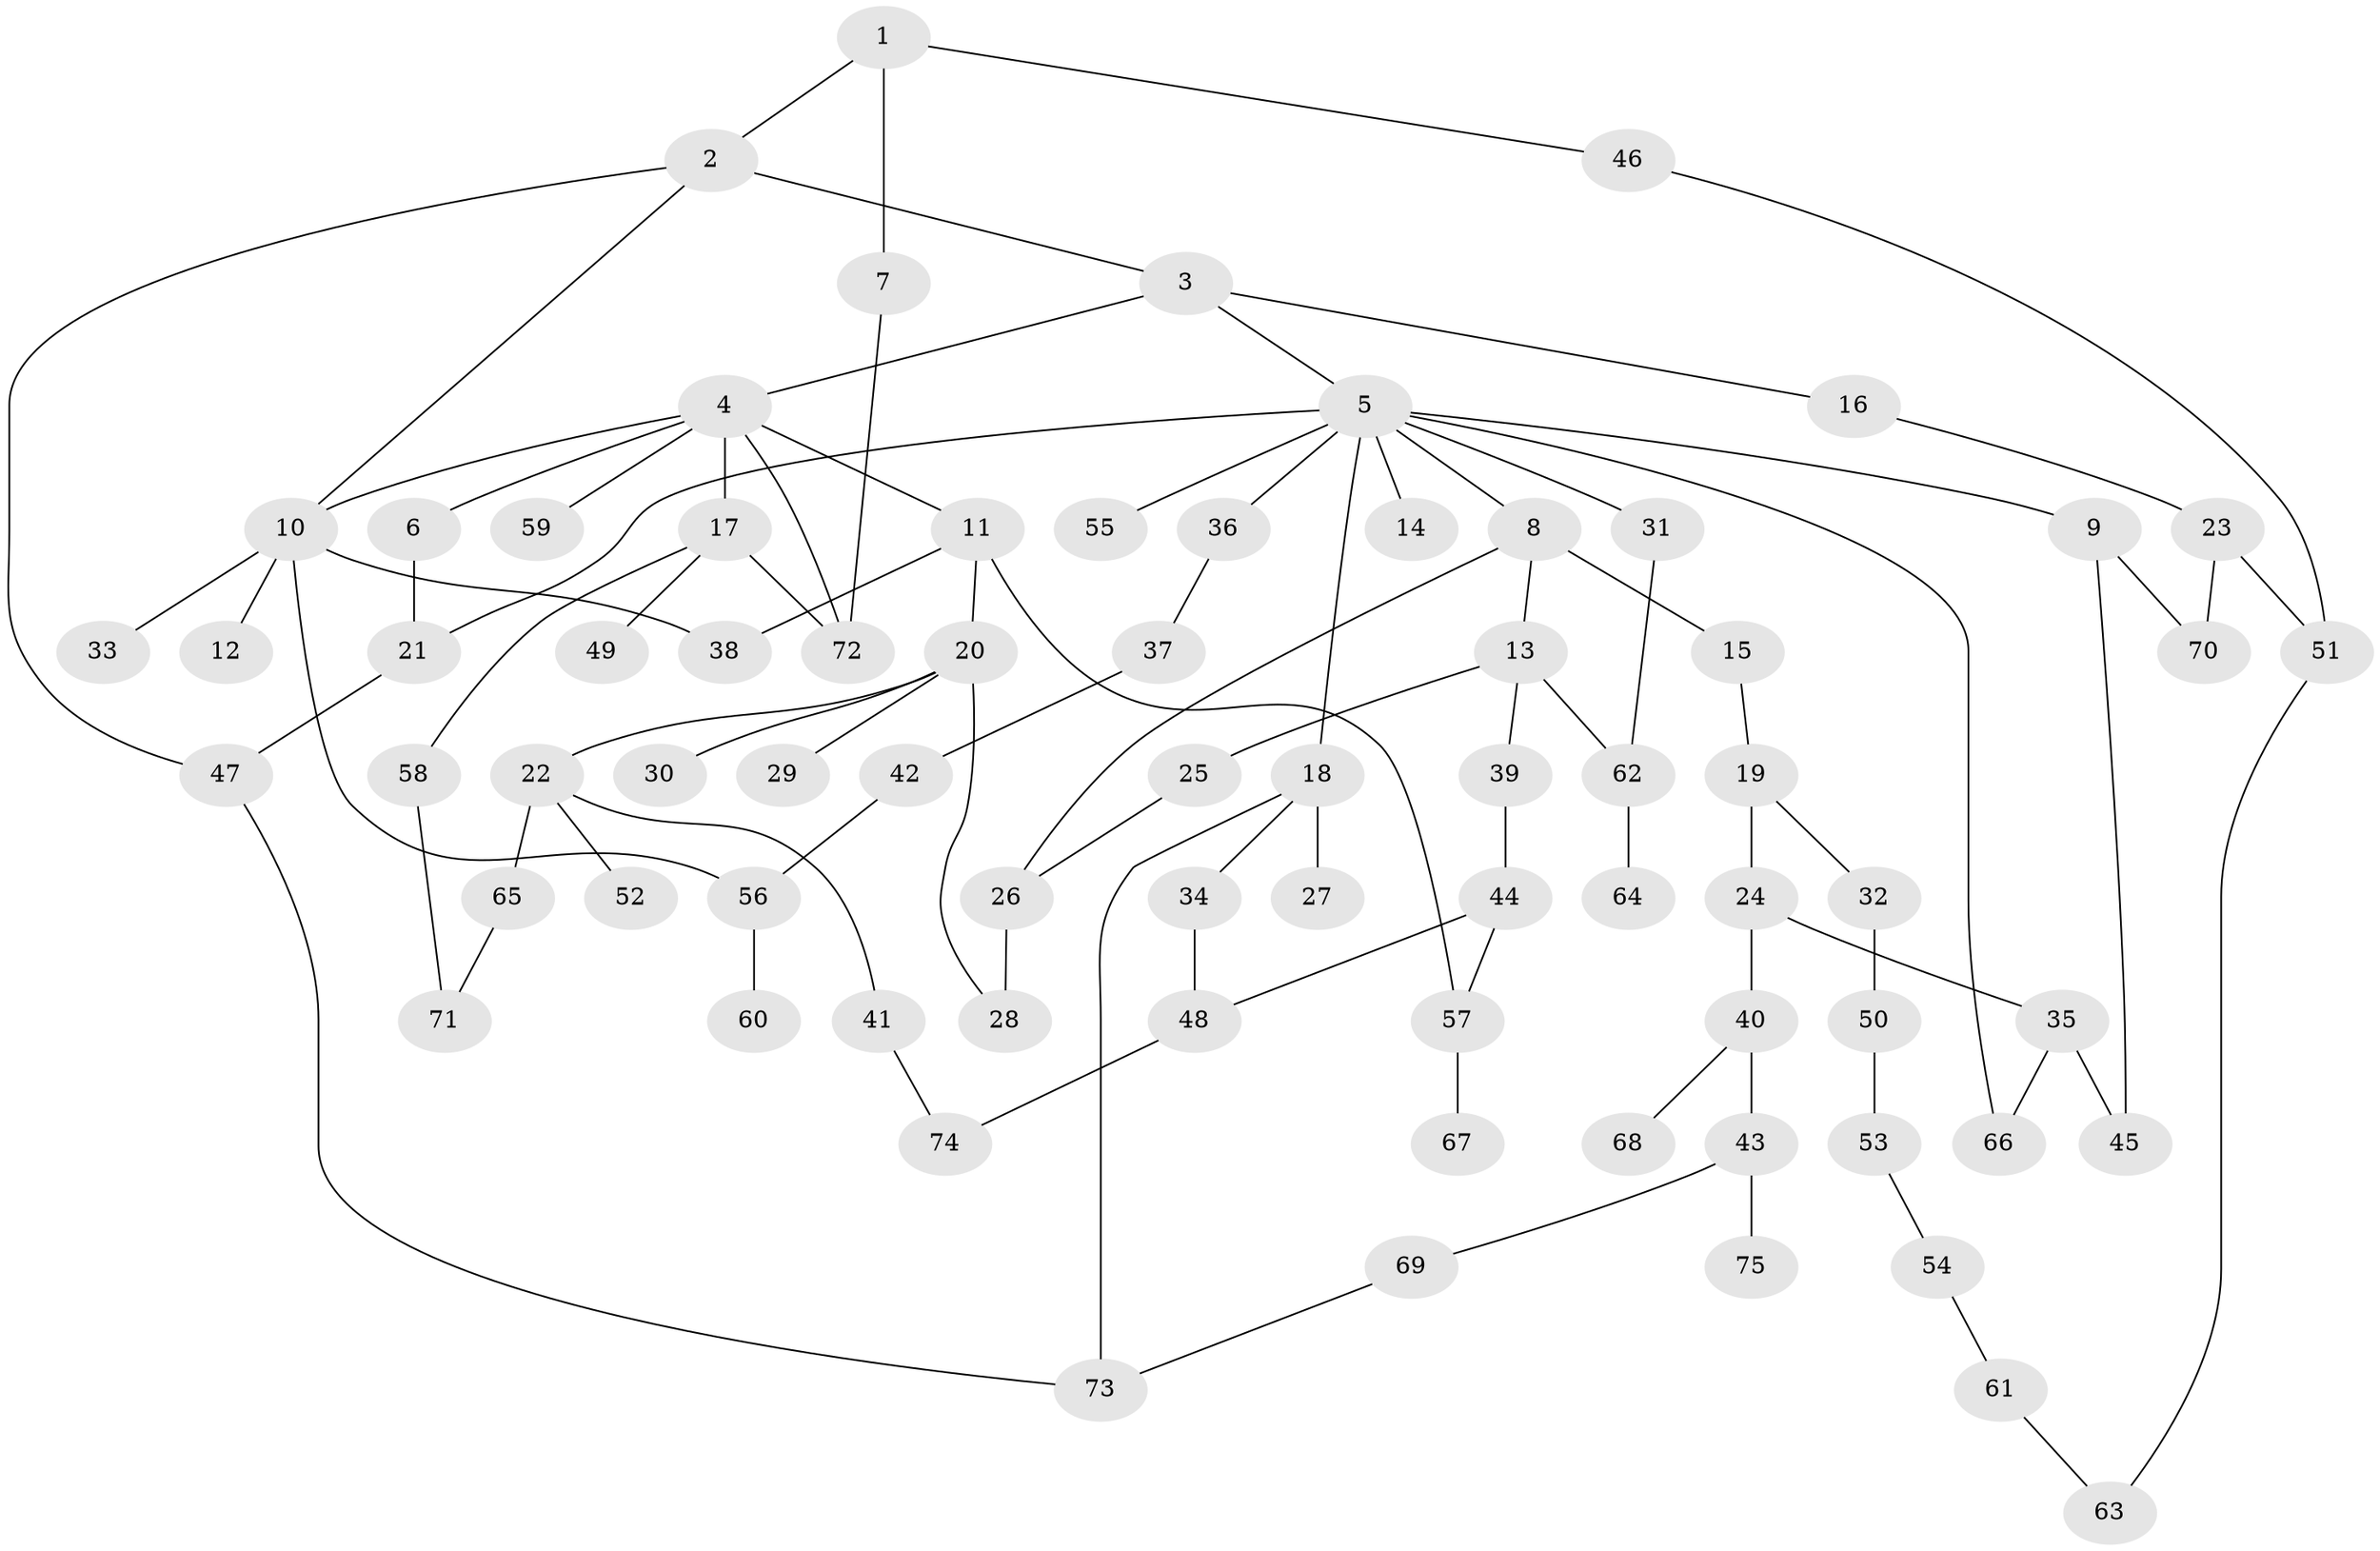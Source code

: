 // original degree distribution, {3: 0.18699186991869918, 4: 0.10569105691056911, 5: 0.04065040650406504, 8: 0.008130081300813009, 11: 0.008130081300813009, 6: 0.008130081300813009, 2: 0.3252032520325203, 1: 0.3170731707317073}
// Generated by graph-tools (version 1.1) at 2025/49/03/04/25 22:49:07]
// undirected, 75 vertices, 95 edges
graph export_dot {
  node [color=gray90,style=filled];
  1;
  2;
  3;
  4;
  5;
  6;
  7;
  8;
  9;
  10;
  11;
  12;
  13;
  14;
  15;
  16;
  17;
  18;
  19;
  20;
  21;
  22;
  23;
  24;
  25;
  26;
  27;
  28;
  29;
  30;
  31;
  32;
  33;
  34;
  35;
  36;
  37;
  38;
  39;
  40;
  41;
  42;
  43;
  44;
  45;
  46;
  47;
  48;
  49;
  50;
  51;
  52;
  53;
  54;
  55;
  56;
  57;
  58;
  59;
  60;
  61;
  62;
  63;
  64;
  65;
  66;
  67;
  68;
  69;
  70;
  71;
  72;
  73;
  74;
  75;
  1 -- 2 [weight=1.0];
  1 -- 7 [weight=1.0];
  1 -- 46 [weight=1.0];
  2 -- 3 [weight=1.0];
  2 -- 10 [weight=1.0];
  2 -- 47 [weight=1.0];
  3 -- 4 [weight=1.0];
  3 -- 5 [weight=1.0];
  3 -- 16 [weight=1.0];
  4 -- 6 [weight=1.0];
  4 -- 10 [weight=1.0];
  4 -- 11 [weight=1.0];
  4 -- 17 [weight=1.0];
  4 -- 59 [weight=1.0];
  4 -- 72 [weight=1.0];
  5 -- 8 [weight=1.0];
  5 -- 9 [weight=1.0];
  5 -- 14 [weight=1.0];
  5 -- 18 [weight=1.0];
  5 -- 21 [weight=1.0];
  5 -- 31 [weight=1.0];
  5 -- 36 [weight=1.0];
  5 -- 55 [weight=1.0];
  5 -- 66 [weight=1.0];
  6 -- 21 [weight=1.0];
  7 -- 72 [weight=1.0];
  8 -- 13 [weight=1.0];
  8 -- 15 [weight=1.0];
  8 -- 26 [weight=1.0];
  9 -- 45 [weight=1.0];
  9 -- 70 [weight=1.0];
  10 -- 12 [weight=1.0];
  10 -- 33 [weight=1.0];
  10 -- 38 [weight=1.0];
  10 -- 56 [weight=1.0];
  11 -- 20 [weight=1.0];
  11 -- 38 [weight=1.0];
  11 -- 57 [weight=1.0];
  13 -- 25 [weight=1.0];
  13 -- 39 [weight=1.0];
  13 -- 62 [weight=1.0];
  15 -- 19 [weight=1.0];
  16 -- 23 [weight=1.0];
  17 -- 49 [weight=1.0];
  17 -- 58 [weight=1.0];
  17 -- 72 [weight=1.0];
  18 -- 27 [weight=1.0];
  18 -- 34 [weight=1.0];
  18 -- 73 [weight=1.0];
  19 -- 24 [weight=1.0];
  19 -- 32 [weight=1.0];
  20 -- 22 [weight=1.0];
  20 -- 28 [weight=1.0];
  20 -- 29 [weight=1.0];
  20 -- 30 [weight=1.0];
  21 -- 47 [weight=1.0];
  22 -- 41 [weight=1.0];
  22 -- 52 [weight=1.0];
  22 -- 65 [weight=1.0];
  23 -- 51 [weight=1.0];
  23 -- 70 [weight=1.0];
  24 -- 35 [weight=1.0];
  24 -- 40 [weight=1.0];
  25 -- 26 [weight=2.0];
  26 -- 28 [weight=1.0];
  31 -- 62 [weight=1.0];
  32 -- 50 [weight=1.0];
  34 -- 48 [weight=1.0];
  35 -- 45 [weight=1.0];
  35 -- 66 [weight=1.0];
  36 -- 37 [weight=1.0];
  37 -- 42 [weight=1.0];
  39 -- 44 [weight=1.0];
  40 -- 43 [weight=1.0];
  40 -- 68 [weight=1.0];
  41 -- 74 [weight=1.0];
  42 -- 56 [weight=1.0];
  43 -- 69 [weight=1.0];
  43 -- 75 [weight=1.0];
  44 -- 48 [weight=1.0];
  44 -- 57 [weight=1.0];
  46 -- 51 [weight=1.0];
  47 -- 73 [weight=1.0];
  48 -- 74 [weight=1.0];
  50 -- 53 [weight=1.0];
  51 -- 63 [weight=1.0];
  53 -- 54 [weight=1.0];
  54 -- 61 [weight=1.0];
  56 -- 60 [weight=1.0];
  57 -- 67 [weight=1.0];
  58 -- 71 [weight=1.0];
  61 -- 63 [weight=1.0];
  62 -- 64 [weight=2.0];
  65 -- 71 [weight=1.0];
  69 -- 73 [weight=1.0];
}
